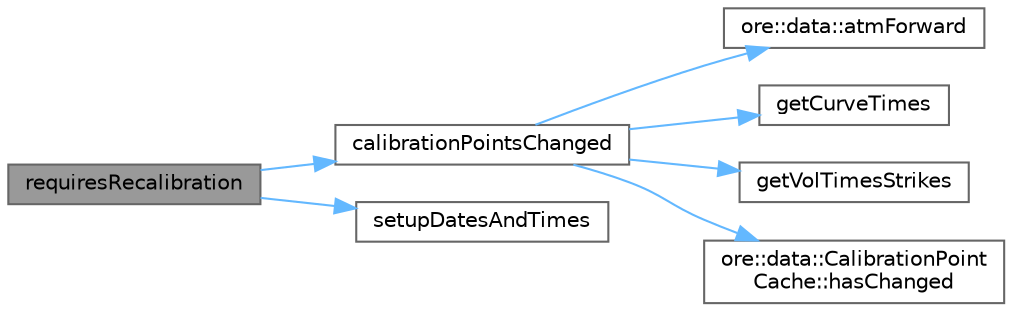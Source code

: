 digraph "requiresRecalibration"
{
 // INTERACTIVE_SVG=YES
 // LATEX_PDF_SIZE
  bgcolor="transparent";
  edge [fontname=Helvetica,fontsize=10,labelfontname=Helvetica,labelfontsize=10];
  node [fontname=Helvetica,fontsize=10,shape=box,height=0.2,width=0.4];
  rankdir="LR";
  Node1 [label="requiresRecalibration",height=0.2,width=0.4,color="gray40", fillcolor="grey60", style="filled", fontcolor="black",tooltip=" "];
  Node1 -> Node2 [color="steelblue1",style="solid"];
  Node2 [label="calibrationPointsChanged",height=0.2,width=0.4,color="grey40", fillcolor="white", style="filled",URL="$classore_1_1data_1_1_black_scholes_model_builder_base.html#aa5eb411def964300cb9bcf1b78f3a3d7",tooltip=" "];
  Node2 -> Node3 [color="steelblue1",style="solid"];
  Node3 [label="ore::data::atmForward",height=0.2,width=0.4,color="grey40", fillcolor="white", style="filled",URL="$namespaceore_1_1data.html#a7a2f6f438823e3f124eac5bf1e228cef",tooltip="helper function that computes the atm forward"];
  Node2 -> Node4 [color="steelblue1",style="solid"];
  Node4 [label="getCurveTimes",height=0.2,width=0.4,color="grey40", fillcolor="white", style="filled",URL="$classore_1_1data_1_1_black_scholes_model_builder_base.html#a07fb5ad2ff862020c4e2fb0d4f880742",tooltip=" "];
  Node2 -> Node5 [color="steelblue1",style="solid"];
  Node5 [label="getVolTimesStrikes",height=0.2,width=0.4,color="grey40", fillcolor="white", style="filled",URL="$classore_1_1data_1_1_black_scholes_model_builder_base.html#ab125e3b5f166bc10132e28f26aac518f",tooltip=" "];
  Node2 -> Node6 [color="steelblue1",style="solid"];
  Node6 [label="ore::data::CalibrationPoint\lCache::hasChanged",height=0.2,width=0.4,color="grey40", fillcolor="white", style="filled",URL="$classore_1_1data_1_1_calibration_point_cache.html#a50e846e33f8fbc86ec1744f84f2642ac",tooltip=" "];
  Node1 -> Node7 [color="steelblue1",style="solid"];
  Node7 [label="setupDatesAndTimes",height=0.2,width=0.4,color="grey40", fillcolor="white", style="filled",URL="$classore_1_1data_1_1_black_scholes_model_builder_base.html#af871a69ea61fa2aaa66a797c1cd58eaa",tooltip=" "];
}
